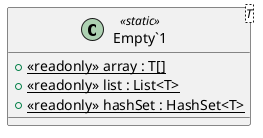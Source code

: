@startuml
class "Empty`1"<T> <<static>> {
    + {static} <<readonly>> array : T[]
    + {static} <<readonly>> list : List<T>
    + {static} <<readonly>> hashSet : HashSet<T>
}
@enduml
